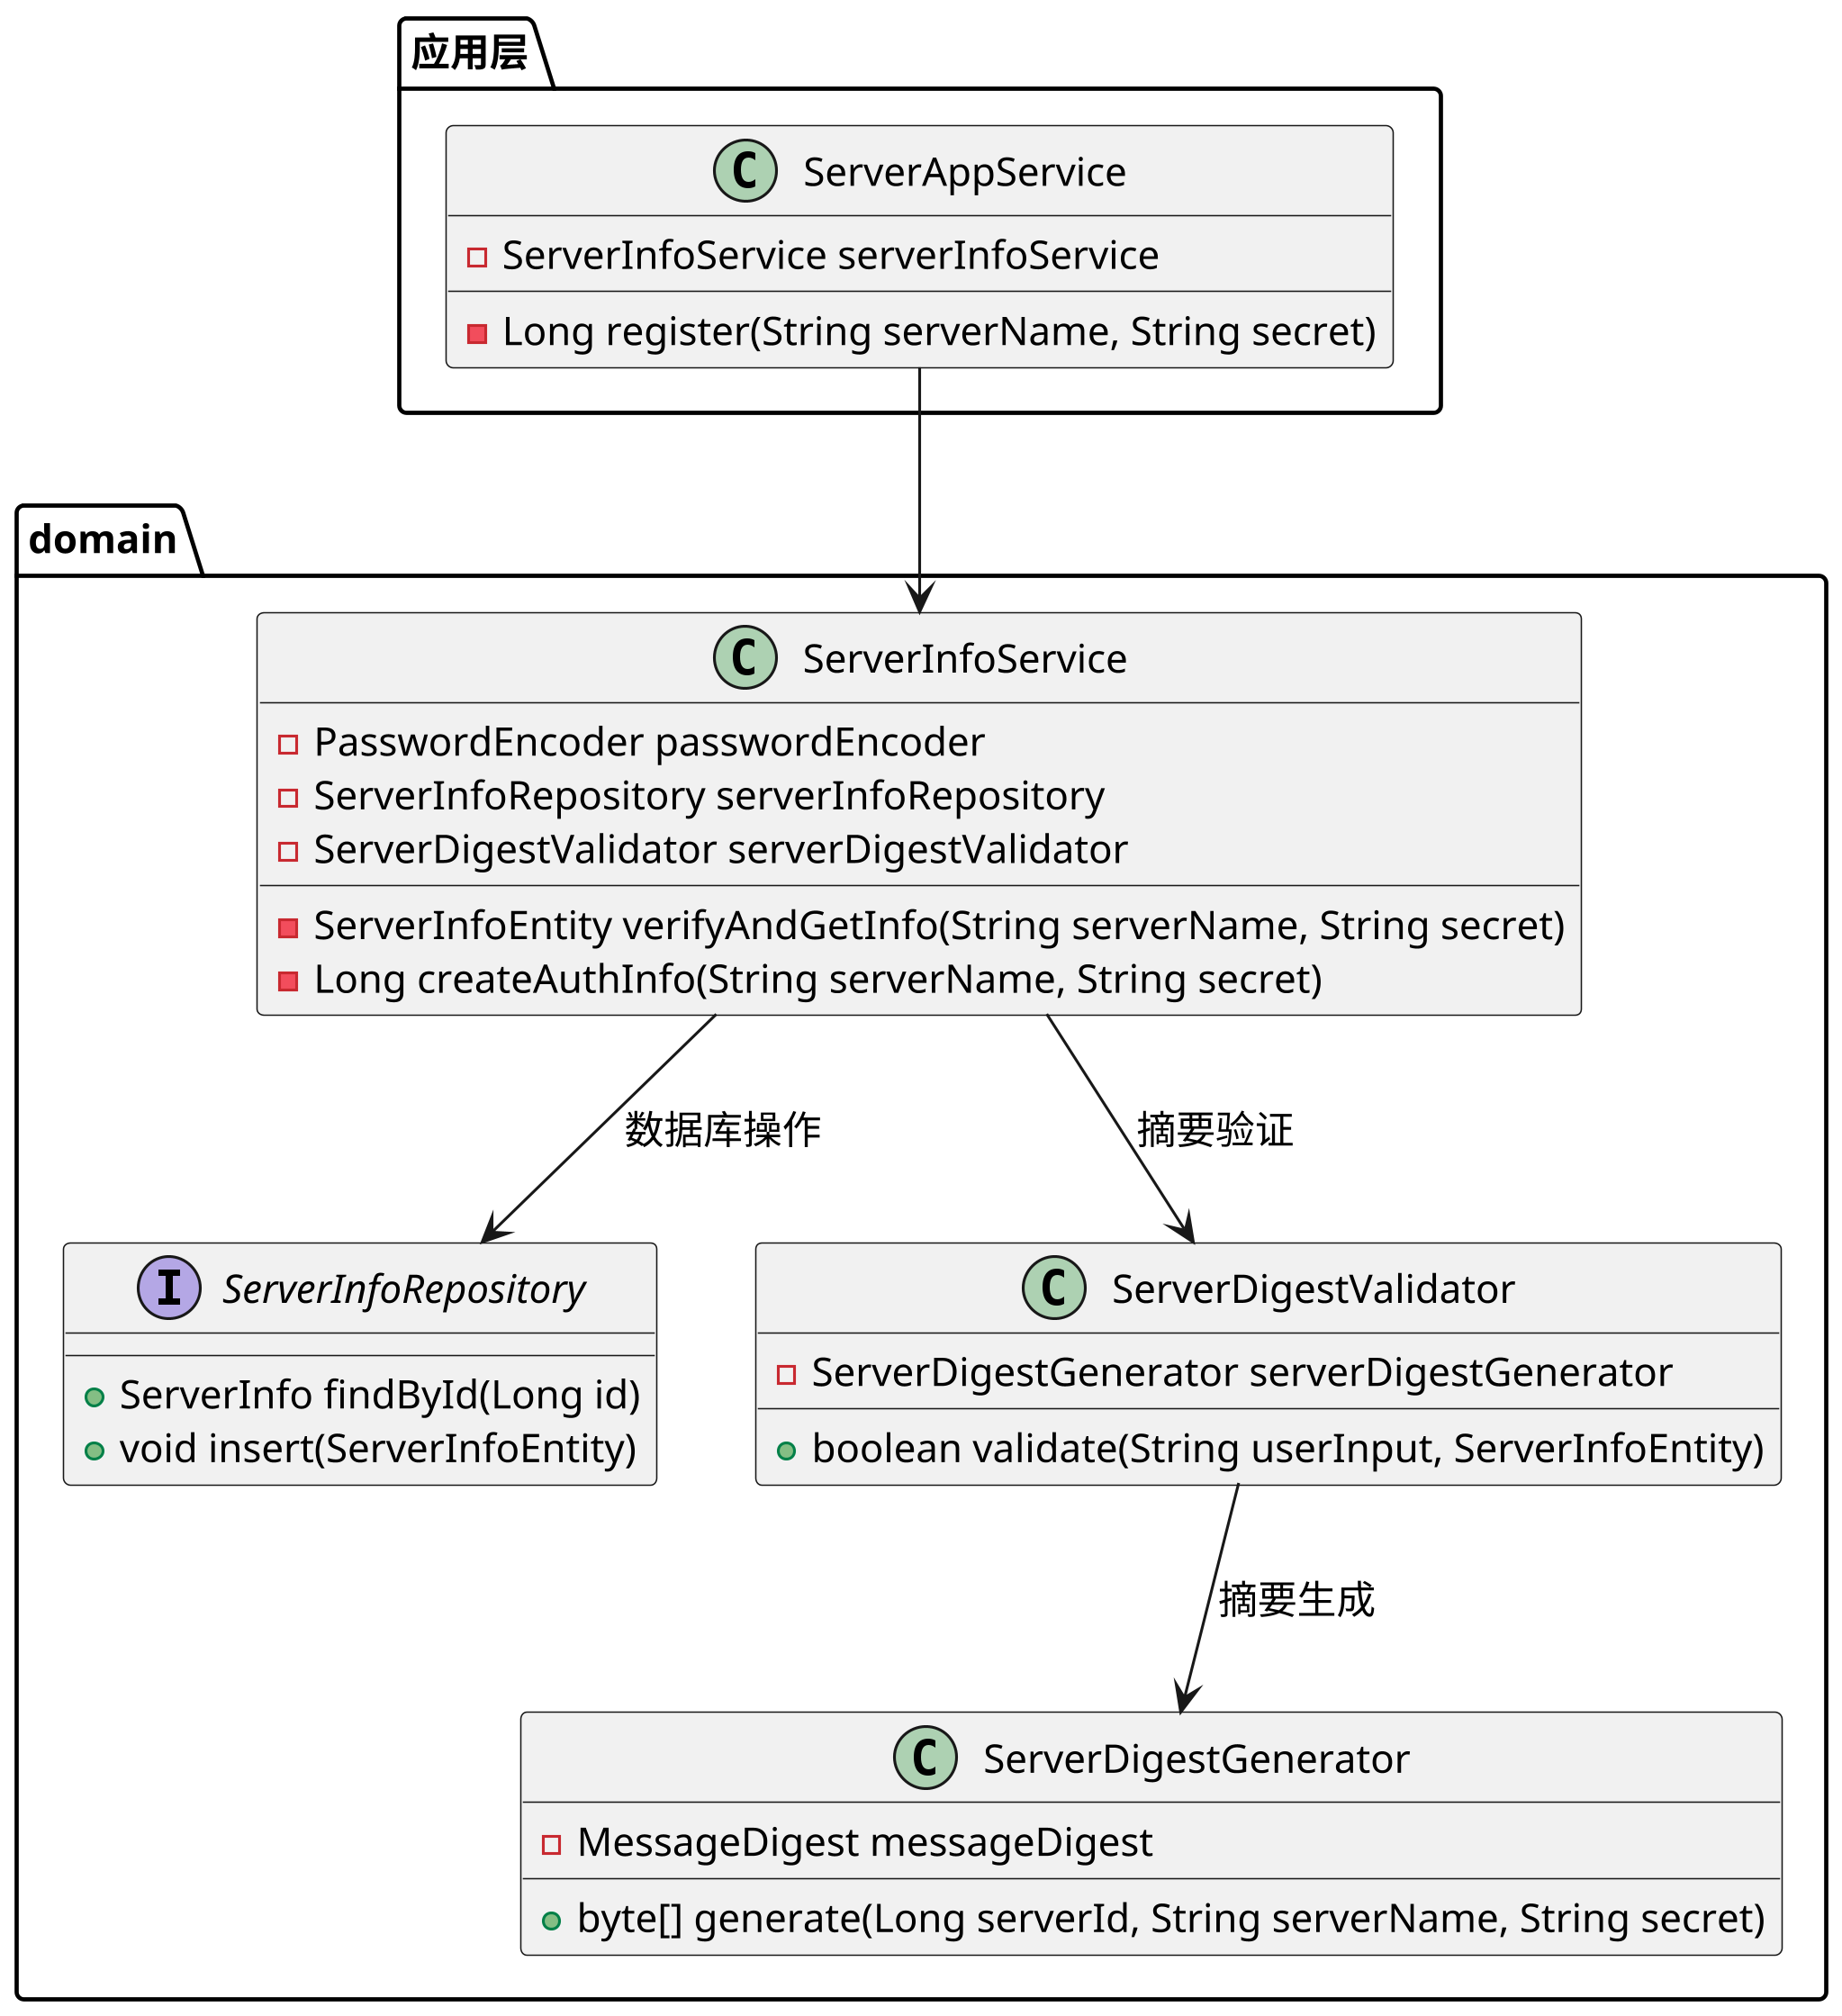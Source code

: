 @startuml
'https://plantuml.com/class-diagram
skinparam shadowing false
skinparam defaultFontName xfonts-wqy
skinparam dpi 300
skinparam activity  {
    DiamondFontSize 14
    ArrowFontSize 14
    FontSize 14
}
package 应用层 {
    class ServerAppService {
        - ServerInfoService serverInfoService
        - Long register(String serverName, String secret)
    }
}


package domain {

    class ServerInfoService {
        - PasswordEncoder passwordEncoder
        - ServerInfoRepository serverInfoRepository
        - ServerDigestValidator serverDigestValidator
        - ServerInfoEntity verifyAndGetInfo(String serverName, String secret)
        - Long createAuthInfo(String serverName, String secret)
    }
    interface ServerInfoRepository {
        + ServerInfo findById(Long id)
        + void insert(ServerInfoEntity)
    }
    class ServerDigestValidator {
        - ServerDigestGenerator serverDigestGenerator
        + boolean validate(String userInput, ServerInfoEntity)
    }
    ServerDigestValidator --> ServerDigestGenerator: 摘要生成

    class ServerDigestGenerator {
        - MessageDigest messageDigest
        + byte[] generate(Long serverId, String serverName, String secret)
    }
}

ServerAppService --> ServerInfoService
ServerInfoService --> ServerInfoRepository: 数据库操作
ServerInfoService --> ServerDigestValidator: 摘要验证


@enduml
